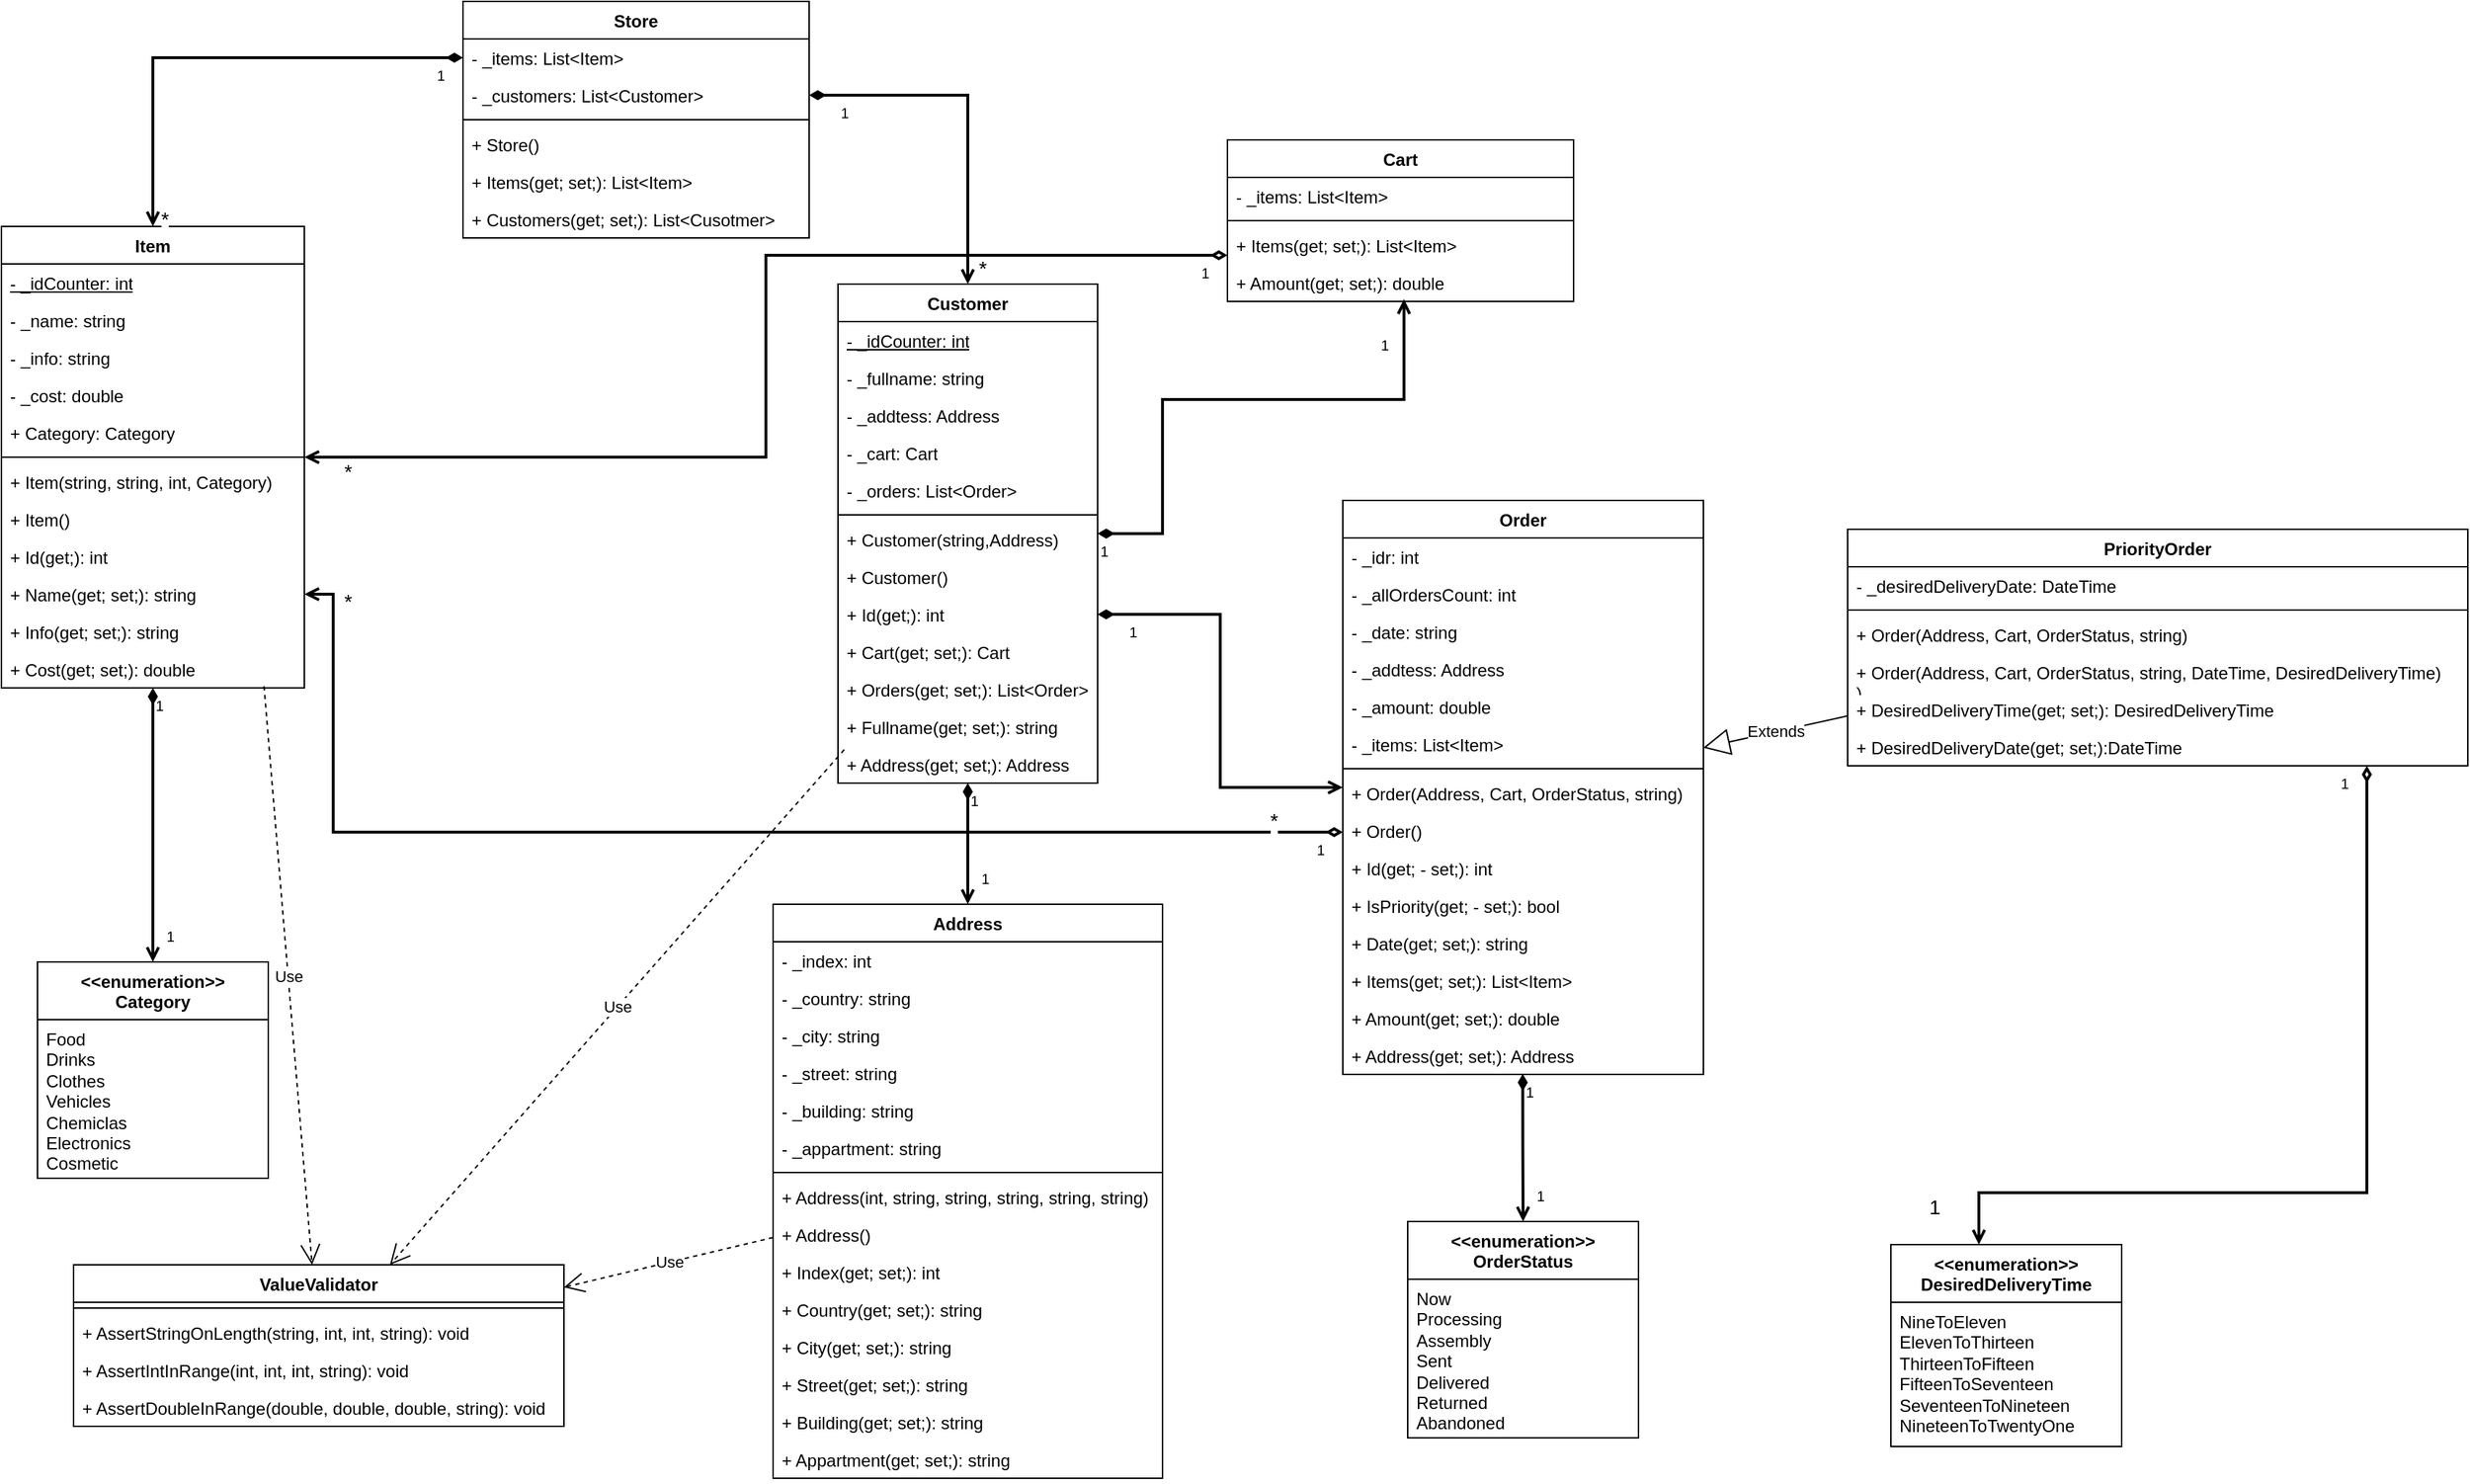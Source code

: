 <mxfile version="22.1.3" type="github">
  <diagram id="C5RBs43oDa-KdzZeNtuy" name="Page-1">
    <mxGraphModel dx="1954" dy="1113" grid="1" gridSize="10" guides="1" tooltips="1" connect="1" arrows="1" fold="1" page="1" pageScale="1" pageWidth="827" pageHeight="1169" math="0" shadow="0">
      <root>
        <mxCell id="WIyWlLk6GJQsqaUBKTNV-0" />
        <mxCell id="WIyWlLk6GJQsqaUBKTNV-1" parent="WIyWlLk6GJQsqaUBKTNV-0" />
        <mxCell id="lq36NYKIBFTVrX8ykOkN-0" value="Item" style="swimlane;fontStyle=1;align=center;verticalAlign=top;childLayout=stackLayout;horizontal=1;startSize=26;horizontalStack=0;resizeParent=1;resizeParentMax=0;resizeLast=0;collapsible=1;marginBottom=0;whiteSpace=wrap;html=1;" parent="WIyWlLk6GJQsqaUBKTNV-1" vertex="1">
          <mxGeometry x="-50" y="190" width="210" height="320" as="geometry" />
        </mxCell>
        <mxCell id="lq36NYKIBFTVrX8ykOkN-1" value="&lt;u&gt;- _idCounter: int&lt;/u&gt;" style="text;strokeColor=none;fillColor=none;align=left;verticalAlign=top;spacingLeft=4;spacingRight=4;overflow=hidden;rotatable=0;points=[[0,0.5],[1,0.5]];portConstraint=eastwest;whiteSpace=wrap;html=1;" parent="lq36NYKIBFTVrX8ykOkN-0" vertex="1">
          <mxGeometry y="26" width="210" height="26" as="geometry" />
        </mxCell>
        <mxCell id="lq36NYKIBFTVrX8ykOkN-28" value="- _name: string" style="text;strokeColor=none;fillColor=none;align=left;verticalAlign=top;spacingLeft=4;spacingRight=4;overflow=hidden;rotatable=0;points=[[0,0.5],[1,0.5]];portConstraint=eastwest;whiteSpace=wrap;html=1;" parent="lq36NYKIBFTVrX8ykOkN-0" vertex="1">
          <mxGeometry y="52" width="210" height="26" as="geometry" />
        </mxCell>
        <mxCell id="lq36NYKIBFTVrX8ykOkN-27" value="- _info: string" style="text;strokeColor=none;fillColor=none;align=left;verticalAlign=top;spacingLeft=4;spacingRight=4;overflow=hidden;rotatable=0;points=[[0,0.5],[1,0.5]];portConstraint=eastwest;whiteSpace=wrap;html=1;" parent="lq36NYKIBFTVrX8ykOkN-0" vertex="1">
          <mxGeometry y="78" width="210" height="26" as="geometry" />
        </mxCell>
        <mxCell id="lq36NYKIBFTVrX8ykOkN-29" value="- _cost: double" style="text;strokeColor=none;fillColor=none;align=left;verticalAlign=top;spacingLeft=4;spacingRight=4;overflow=hidden;rotatable=0;points=[[0,0.5],[1,0.5]];portConstraint=eastwest;whiteSpace=wrap;html=1;" parent="lq36NYKIBFTVrX8ykOkN-0" vertex="1">
          <mxGeometry y="104" width="210" height="26" as="geometry" />
        </mxCell>
        <mxCell id="lq36NYKIBFTVrX8ykOkN-30" value="+ Category: Category" style="text;strokeColor=none;fillColor=none;align=left;verticalAlign=top;spacingLeft=4;spacingRight=4;overflow=hidden;rotatable=0;points=[[0,0.5],[1,0.5]];portConstraint=eastwest;whiteSpace=wrap;html=1;" parent="lq36NYKIBFTVrX8ykOkN-0" vertex="1">
          <mxGeometry y="130" width="210" height="26" as="geometry" />
        </mxCell>
        <mxCell id="lq36NYKIBFTVrX8ykOkN-2" value="" style="line;strokeWidth=1;fillColor=none;align=left;verticalAlign=middle;spacingTop=-1;spacingLeft=3;spacingRight=3;rotatable=0;labelPosition=right;points=[];portConstraint=eastwest;strokeColor=inherit;" parent="lq36NYKIBFTVrX8ykOkN-0" vertex="1">
          <mxGeometry y="156" width="210" height="8" as="geometry" />
        </mxCell>
        <mxCell id="lq36NYKIBFTVrX8ykOkN-34" value="+ Item(string, string, int, Category)" style="text;strokeColor=none;fillColor=none;align=left;verticalAlign=top;spacingLeft=4;spacingRight=4;overflow=hidden;rotatable=0;points=[[0,0.5],[1,0.5]];portConstraint=eastwest;whiteSpace=wrap;html=1;" parent="lq36NYKIBFTVrX8ykOkN-0" vertex="1">
          <mxGeometry y="164" width="210" height="26" as="geometry" />
        </mxCell>
        <mxCell id="lq36NYKIBFTVrX8ykOkN-36" value="+ Item()" style="text;strokeColor=none;fillColor=none;align=left;verticalAlign=top;spacingLeft=4;spacingRight=4;overflow=hidden;rotatable=0;points=[[0,0.5],[1,0.5]];portConstraint=eastwest;whiteSpace=wrap;html=1;" parent="lq36NYKIBFTVrX8ykOkN-0" vertex="1">
          <mxGeometry y="190" width="210" height="26" as="geometry" />
        </mxCell>
        <mxCell id="lq36NYKIBFTVrX8ykOkN-3" value="+ Id(get;): int" style="text;strokeColor=none;fillColor=none;align=left;verticalAlign=top;spacingLeft=4;spacingRight=4;overflow=hidden;rotatable=0;points=[[0,0.5],[1,0.5]];portConstraint=eastwest;whiteSpace=wrap;html=1;" parent="lq36NYKIBFTVrX8ykOkN-0" vertex="1">
          <mxGeometry y="216" width="210" height="26" as="geometry" />
        </mxCell>
        <mxCell id="lq36NYKIBFTVrX8ykOkN-31" value="+ Name(get; set;): string" style="text;strokeColor=none;fillColor=none;align=left;verticalAlign=top;spacingLeft=4;spacingRight=4;overflow=hidden;rotatable=0;points=[[0,0.5],[1,0.5]];portConstraint=eastwest;whiteSpace=wrap;html=1;" parent="lq36NYKIBFTVrX8ykOkN-0" vertex="1">
          <mxGeometry y="242" width="210" height="26" as="geometry" />
        </mxCell>
        <mxCell id="lq36NYKIBFTVrX8ykOkN-32" value="+ Info(get; set;): string" style="text;strokeColor=none;fillColor=none;align=left;verticalAlign=top;spacingLeft=4;spacingRight=4;overflow=hidden;rotatable=0;points=[[0,0.5],[1,0.5]];portConstraint=eastwest;whiteSpace=wrap;html=1;" parent="lq36NYKIBFTVrX8ykOkN-0" vertex="1">
          <mxGeometry y="268" width="210" height="26" as="geometry" />
        </mxCell>
        <mxCell id="lq36NYKIBFTVrX8ykOkN-33" value="+ Cost(get; set;): double" style="text;strokeColor=none;fillColor=none;align=left;verticalAlign=top;spacingLeft=4;spacingRight=4;overflow=hidden;rotatable=0;points=[[0,0.5],[1,0.5]];portConstraint=eastwest;whiteSpace=wrap;html=1;" parent="lq36NYKIBFTVrX8ykOkN-0" vertex="1">
          <mxGeometry y="294" width="210" height="26" as="geometry" />
        </mxCell>
        <mxCell id="lq36NYKIBFTVrX8ykOkN-4" value="Store" style="swimlane;fontStyle=1;align=center;verticalAlign=top;childLayout=stackLayout;horizontal=1;startSize=26;horizontalStack=0;resizeParent=1;resizeParentMax=0;resizeLast=0;collapsible=1;marginBottom=0;whiteSpace=wrap;html=1;" parent="WIyWlLk6GJQsqaUBKTNV-1" vertex="1">
          <mxGeometry x="270" y="34" width="240" height="164" as="geometry" />
        </mxCell>
        <mxCell id="lq36NYKIBFTVrX8ykOkN-5" value="- _items: List&amp;lt;Item&amp;gt;" style="text;strokeColor=none;fillColor=none;align=left;verticalAlign=top;spacingLeft=4;spacingRight=4;overflow=hidden;rotatable=0;points=[[0,0.5],[1,0.5]];portConstraint=eastwest;whiteSpace=wrap;html=1;" parent="lq36NYKIBFTVrX8ykOkN-4" vertex="1">
          <mxGeometry y="26" width="240" height="26" as="geometry" />
        </mxCell>
        <mxCell id="lq36NYKIBFTVrX8ykOkN-24" value="- _customers: List&amp;lt;Customer&amp;gt;" style="text;strokeColor=none;fillColor=none;align=left;verticalAlign=top;spacingLeft=4;spacingRight=4;overflow=hidden;rotatable=0;points=[[0,0.5],[1,0.5]];portConstraint=eastwest;whiteSpace=wrap;html=1;" parent="lq36NYKIBFTVrX8ykOkN-4" vertex="1">
          <mxGeometry y="52" width="240" height="26" as="geometry" />
        </mxCell>
        <mxCell id="lq36NYKIBFTVrX8ykOkN-6" value="" style="line;strokeWidth=1;fillColor=none;align=left;verticalAlign=middle;spacingTop=-1;spacingLeft=3;spacingRight=3;rotatable=0;labelPosition=right;points=[];portConstraint=eastwest;strokeColor=inherit;" parent="lq36NYKIBFTVrX8ykOkN-4" vertex="1">
          <mxGeometry y="78" width="240" height="8" as="geometry" />
        </mxCell>
        <mxCell id="lq36NYKIBFTVrX8ykOkN-7" value="+ Store()" style="text;strokeColor=none;fillColor=none;align=left;verticalAlign=top;spacingLeft=4;spacingRight=4;overflow=hidden;rotatable=0;points=[[0,0.5],[1,0.5]];portConstraint=eastwest;whiteSpace=wrap;html=1;" parent="lq36NYKIBFTVrX8ykOkN-4" vertex="1">
          <mxGeometry y="86" width="240" height="26" as="geometry" />
        </mxCell>
        <mxCell id="lq36NYKIBFTVrX8ykOkN-26" value="+ Items(get; set;): List&amp;lt;Item&amp;gt;" style="text;strokeColor=none;fillColor=none;align=left;verticalAlign=top;spacingLeft=4;spacingRight=4;overflow=hidden;rotatable=0;points=[[0,0.5],[1,0.5]];portConstraint=eastwest;whiteSpace=wrap;html=1;" parent="lq36NYKIBFTVrX8ykOkN-4" vertex="1">
          <mxGeometry y="112" width="240" height="26" as="geometry" />
        </mxCell>
        <mxCell id="lq36NYKIBFTVrX8ykOkN-25" value="+ Customers(get; set;): List&amp;lt;Cusotmer&amp;gt;" style="text;strokeColor=none;fillColor=none;align=left;verticalAlign=top;spacingLeft=4;spacingRight=4;overflow=hidden;rotatable=0;points=[[0,0.5],[1,0.5]];portConstraint=eastwest;whiteSpace=wrap;html=1;" parent="lq36NYKIBFTVrX8ykOkN-4" vertex="1">
          <mxGeometry y="138" width="240" height="26" as="geometry" />
        </mxCell>
        <mxCell id="lq36NYKIBFTVrX8ykOkN-8" value="Customer" style="swimlane;fontStyle=1;align=center;verticalAlign=top;childLayout=stackLayout;horizontal=1;startSize=26;horizontalStack=0;resizeParent=1;resizeParentMax=0;resizeLast=0;collapsible=1;marginBottom=0;whiteSpace=wrap;html=1;" parent="WIyWlLk6GJQsqaUBKTNV-1" vertex="1">
          <mxGeometry x="530" y="230" width="180" height="346" as="geometry" />
        </mxCell>
        <mxCell id="lq36NYKIBFTVrX8ykOkN-37" value="&lt;u&gt;- _idCounter: int&lt;/u&gt;" style="text;strokeColor=none;fillColor=none;align=left;verticalAlign=top;spacingLeft=4;spacingRight=4;overflow=hidden;rotatable=0;points=[[0,0.5],[1,0.5]];portConstraint=eastwest;whiteSpace=wrap;html=1;" parent="lq36NYKIBFTVrX8ykOkN-8" vertex="1">
          <mxGeometry y="26" width="180" height="26" as="geometry" />
        </mxCell>
        <mxCell id="lq36NYKIBFTVrX8ykOkN-38" value="- _fullname: string" style="text;strokeColor=none;fillColor=none;align=left;verticalAlign=top;spacingLeft=4;spacingRight=4;overflow=hidden;rotatable=0;points=[[0,0.5],[1,0.5]];portConstraint=eastwest;whiteSpace=wrap;html=1;" parent="lq36NYKIBFTVrX8ykOkN-8" vertex="1">
          <mxGeometry y="52" width="180" height="26" as="geometry" />
        </mxCell>
        <mxCell id="lq36NYKIBFTVrX8ykOkN-9" value="- _addtess: Address" style="text;strokeColor=none;fillColor=none;align=left;verticalAlign=top;spacingLeft=4;spacingRight=4;overflow=hidden;rotatable=0;points=[[0,0.5],[1,0.5]];portConstraint=eastwest;whiteSpace=wrap;html=1;" parent="lq36NYKIBFTVrX8ykOkN-8" vertex="1">
          <mxGeometry y="78" width="180" height="26" as="geometry" />
        </mxCell>
        <mxCell id="H9WaalQBfB--Xo07i97--9" value="- _cart: Cart" style="text;strokeColor=none;fillColor=none;align=left;verticalAlign=top;spacingLeft=4;spacingRight=4;overflow=hidden;rotatable=0;points=[[0,0.5],[1,0.5]];portConstraint=eastwest;whiteSpace=wrap;html=1;" parent="lq36NYKIBFTVrX8ykOkN-8" vertex="1">
          <mxGeometry y="104" width="180" height="26" as="geometry" />
        </mxCell>
        <mxCell id="H9WaalQBfB--Xo07i97--10" value="- _orders: List&amp;lt;Order&amp;gt;" style="text;strokeColor=none;fillColor=none;align=left;verticalAlign=top;spacingLeft=4;spacingRight=4;overflow=hidden;rotatable=0;points=[[0,0.5],[1,0.5]];portConstraint=eastwest;whiteSpace=wrap;html=1;" parent="lq36NYKIBFTVrX8ykOkN-8" vertex="1">
          <mxGeometry y="130" width="180" height="26" as="geometry" />
        </mxCell>
        <mxCell id="lq36NYKIBFTVrX8ykOkN-10" value="" style="line;strokeWidth=1;fillColor=none;align=left;verticalAlign=middle;spacingTop=-1;spacingLeft=3;spacingRight=3;rotatable=0;labelPosition=right;points=[];portConstraint=eastwest;strokeColor=inherit;" parent="lq36NYKIBFTVrX8ykOkN-8" vertex="1">
          <mxGeometry y="156" width="180" height="8" as="geometry" />
        </mxCell>
        <mxCell id="lq36NYKIBFTVrX8ykOkN-42" value="+ Customer(string,Address)" style="text;strokeColor=none;fillColor=none;align=left;verticalAlign=top;spacingLeft=4;spacingRight=4;overflow=hidden;rotatable=0;points=[[0,0.5],[1,0.5]];portConstraint=eastwest;whiteSpace=wrap;html=1;" parent="lq36NYKIBFTVrX8ykOkN-8" vertex="1">
          <mxGeometry y="164" width="180" height="26" as="geometry" />
        </mxCell>
        <mxCell id="lq36NYKIBFTVrX8ykOkN-41" value="+ Customer()" style="text;strokeColor=none;fillColor=none;align=left;verticalAlign=top;spacingLeft=4;spacingRight=4;overflow=hidden;rotatable=0;points=[[0,0.5],[1,0.5]];portConstraint=eastwest;whiteSpace=wrap;html=1;" parent="lq36NYKIBFTVrX8ykOkN-8" vertex="1">
          <mxGeometry y="190" width="180" height="26" as="geometry" />
        </mxCell>
        <mxCell id="lq36NYKIBFTVrX8ykOkN-39" value="+ Id(get;): int" style="text;strokeColor=none;fillColor=none;align=left;verticalAlign=top;spacingLeft=4;spacingRight=4;overflow=hidden;rotatable=0;points=[[0,0.5],[1,0.5]];portConstraint=eastwest;whiteSpace=wrap;html=1;" parent="lq36NYKIBFTVrX8ykOkN-8" vertex="1">
          <mxGeometry y="216" width="180" height="26" as="geometry" />
        </mxCell>
        <mxCell id="lq36NYKIBFTVrX8ykOkN-40" value="+ Cart(get; set;): Cart" style="text;strokeColor=none;fillColor=none;align=left;verticalAlign=top;spacingLeft=4;spacingRight=4;overflow=hidden;rotatable=0;points=[[0,0.5],[1,0.5]];portConstraint=eastwest;whiteSpace=wrap;html=1;" parent="lq36NYKIBFTVrX8ykOkN-8" vertex="1">
          <mxGeometry y="242" width="180" height="26" as="geometry" />
        </mxCell>
        <mxCell id="H9WaalQBfB--Xo07i97--12" value="+ Orders(get; set;): List&amp;lt;Order&amp;gt;" style="text;strokeColor=none;fillColor=none;align=left;verticalAlign=top;spacingLeft=4;spacingRight=4;overflow=hidden;rotatable=0;points=[[0,0.5],[1,0.5]];portConstraint=eastwest;whiteSpace=wrap;html=1;" parent="lq36NYKIBFTVrX8ykOkN-8" vertex="1">
          <mxGeometry y="268" width="180" height="26" as="geometry" />
        </mxCell>
        <mxCell id="H9WaalQBfB--Xo07i97--11" value="+ Fullname(get; set;): string" style="text;strokeColor=none;fillColor=none;align=left;verticalAlign=top;spacingLeft=4;spacingRight=4;overflow=hidden;rotatable=0;points=[[0,0.5],[1,0.5]];portConstraint=eastwest;whiteSpace=wrap;html=1;" parent="lq36NYKIBFTVrX8ykOkN-8" vertex="1">
          <mxGeometry y="294" width="180" height="26" as="geometry" />
        </mxCell>
        <mxCell id="lq36NYKIBFTVrX8ykOkN-11" value="+ Address(get; set;): Address" style="text;strokeColor=none;fillColor=none;align=left;verticalAlign=top;spacingLeft=4;spacingRight=4;overflow=hidden;rotatable=0;points=[[0,0.5],[1,0.5]];portConstraint=eastwest;whiteSpace=wrap;html=1;" parent="lq36NYKIBFTVrX8ykOkN-8" vertex="1">
          <mxGeometry y="320" width="180" height="26" as="geometry" />
        </mxCell>
        <mxCell id="lq36NYKIBFTVrX8ykOkN-12" value="&amp;lt;&amp;lt;enumeration&amp;gt;&amp;gt; &lt;br&gt;Category" style="swimlane;fontStyle=1;align=center;verticalAlign=top;childLayout=stackLayout;horizontal=1;startSize=40;horizontalStack=0;resizeParent=1;resizeParentMax=0;resizeLast=0;collapsible=1;marginBottom=0;whiteSpace=wrap;html=1;" parent="WIyWlLk6GJQsqaUBKTNV-1" vertex="1">
          <mxGeometry x="-25" y="700" width="160" height="150" as="geometry" />
        </mxCell>
        <mxCell id="lq36NYKIBFTVrX8ykOkN-15" value="&lt;div&gt;Food&lt;/div&gt;&lt;div&gt;&lt;span style=&quot;background-color: initial;&quot;&gt;Drinks&lt;/span&gt;&lt;/div&gt;&lt;div&gt;&lt;span style=&quot;background-color: initial;&quot;&gt;Clothes&lt;/span&gt;&lt;/div&gt;&lt;div&gt;Vehicles&lt;/div&gt;&lt;div&gt;Chemiclas&lt;/div&gt;&lt;div&gt;&lt;span style=&quot;background-color: initial;&quot;&gt;Electronics&lt;/span&gt;&lt;/div&gt;&lt;div&gt;&lt;span style=&quot;background-color: initial;&quot;&gt;Cosmetic&lt;/span&gt;&lt;/div&gt;" style="text;strokeColor=none;fillColor=none;align=left;verticalAlign=top;spacingLeft=4;spacingRight=4;overflow=hidden;rotatable=0;points=[[0,0.5],[1,0.5]];portConstraint=eastwest;whiteSpace=wrap;html=1;" parent="lq36NYKIBFTVrX8ykOkN-12" vertex="1">
          <mxGeometry y="40" width="160" height="110" as="geometry" />
        </mxCell>
        <mxCell id="lq36NYKIBFTVrX8ykOkN-16" value="Address" style="swimlane;fontStyle=1;align=center;verticalAlign=top;childLayout=stackLayout;horizontal=1;startSize=26;horizontalStack=0;resizeParent=1;resizeParentMax=0;resizeLast=0;collapsible=1;marginBottom=0;whiteSpace=wrap;html=1;" parent="WIyWlLk6GJQsqaUBKTNV-1" vertex="1">
          <mxGeometry x="485" y="660" width="270" height="398" as="geometry" />
        </mxCell>
        <mxCell id="lq36NYKIBFTVrX8ykOkN-17" value="- _index: int" style="text;strokeColor=none;fillColor=none;align=left;verticalAlign=top;spacingLeft=4;spacingRight=4;overflow=hidden;rotatable=0;points=[[0,0.5],[1,0.5]];portConstraint=eastwest;whiteSpace=wrap;html=1;" parent="lq36NYKIBFTVrX8ykOkN-16" vertex="1">
          <mxGeometry y="26" width="270" height="26" as="geometry" />
        </mxCell>
        <mxCell id="lq36NYKIBFTVrX8ykOkN-43" value="- _country: string" style="text;strokeColor=none;fillColor=none;align=left;verticalAlign=top;spacingLeft=4;spacingRight=4;overflow=hidden;rotatable=0;points=[[0,0.5],[1,0.5]];portConstraint=eastwest;whiteSpace=wrap;html=1;" parent="lq36NYKIBFTVrX8ykOkN-16" vertex="1">
          <mxGeometry y="52" width="270" height="26" as="geometry" />
        </mxCell>
        <mxCell id="lq36NYKIBFTVrX8ykOkN-44" value="- _city: string" style="text;strokeColor=none;fillColor=none;align=left;verticalAlign=top;spacingLeft=4;spacingRight=4;overflow=hidden;rotatable=0;points=[[0,0.5],[1,0.5]];portConstraint=eastwest;whiteSpace=wrap;html=1;" parent="lq36NYKIBFTVrX8ykOkN-16" vertex="1">
          <mxGeometry y="78" width="270" height="26" as="geometry" />
        </mxCell>
        <mxCell id="lq36NYKIBFTVrX8ykOkN-45" value="- _street: string" style="text;strokeColor=none;fillColor=none;align=left;verticalAlign=top;spacingLeft=4;spacingRight=4;overflow=hidden;rotatable=0;points=[[0,0.5],[1,0.5]];portConstraint=eastwest;whiteSpace=wrap;html=1;" parent="lq36NYKIBFTVrX8ykOkN-16" vertex="1">
          <mxGeometry y="104" width="270" height="26" as="geometry" />
        </mxCell>
        <mxCell id="lq36NYKIBFTVrX8ykOkN-46" value="- _building: string" style="text;strokeColor=none;fillColor=none;align=left;verticalAlign=top;spacingLeft=4;spacingRight=4;overflow=hidden;rotatable=0;points=[[0,0.5],[1,0.5]];portConstraint=eastwest;whiteSpace=wrap;html=1;" parent="lq36NYKIBFTVrX8ykOkN-16" vertex="1">
          <mxGeometry y="130" width="270" height="26" as="geometry" />
        </mxCell>
        <mxCell id="lq36NYKIBFTVrX8ykOkN-47" value="- _appartment: string" style="text;strokeColor=none;fillColor=none;align=left;verticalAlign=top;spacingLeft=4;spacingRight=4;overflow=hidden;rotatable=0;points=[[0,0.5],[1,0.5]];portConstraint=eastwest;whiteSpace=wrap;html=1;" parent="lq36NYKIBFTVrX8ykOkN-16" vertex="1">
          <mxGeometry y="156" width="270" height="26" as="geometry" />
        </mxCell>
        <mxCell id="lq36NYKIBFTVrX8ykOkN-18" value="" style="line;strokeWidth=1;fillColor=none;align=left;verticalAlign=middle;spacingTop=-1;spacingLeft=3;spacingRight=3;rotatable=0;labelPosition=right;points=[];portConstraint=eastwest;strokeColor=inherit;" parent="lq36NYKIBFTVrX8ykOkN-16" vertex="1">
          <mxGeometry y="182" width="270" height="8" as="geometry" />
        </mxCell>
        <mxCell id="lq36NYKIBFTVrX8ykOkN-49" value="+ Address(int, string, string, string, string, string)" style="text;strokeColor=none;fillColor=none;align=left;verticalAlign=top;spacingLeft=4;spacingRight=4;overflow=hidden;rotatable=0;points=[[0,0.5],[1,0.5]];portConstraint=eastwest;whiteSpace=wrap;html=1;" parent="lq36NYKIBFTVrX8ykOkN-16" vertex="1">
          <mxGeometry y="190" width="270" height="26" as="geometry" />
        </mxCell>
        <mxCell id="lq36NYKIBFTVrX8ykOkN-48" value="+ Address()" style="text;strokeColor=none;fillColor=none;align=left;verticalAlign=top;spacingLeft=4;spacingRight=4;overflow=hidden;rotatable=0;points=[[0,0.5],[1,0.5]];portConstraint=eastwest;whiteSpace=wrap;html=1;" parent="lq36NYKIBFTVrX8ykOkN-16" vertex="1">
          <mxGeometry y="216" width="270" height="26" as="geometry" />
        </mxCell>
        <mxCell id="lq36NYKIBFTVrX8ykOkN-19" value="+ Index(get; set;): int" style="text;strokeColor=none;fillColor=none;align=left;verticalAlign=top;spacingLeft=4;spacingRight=4;overflow=hidden;rotatable=0;points=[[0,0.5],[1,0.5]];portConstraint=eastwest;whiteSpace=wrap;html=1;" parent="lq36NYKIBFTVrX8ykOkN-16" vertex="1">
          <mxGeometry y="242" width="270" height="26" as="geometry" />
        </mxCell>
        <mxCell id="lq36NYKIBFTVrX8ykOkN-50" value="+ Country(get; set;): string" style="text;strokeColor=none;fillColor=none;align=left;verticalAlign=top;spacingLeft=4;spacingRight=4;overflow=hidden;rotatable=0;points=[[0,0.5],[1,0.5]];portConstraint=eastwest;whiteSpace=wrap;html=1;" parent="lq36NYKIBFTVrX8ykOkN-16" vertex="1">
          <mxGeometry y="268" width="270" height="26" as="geometry" />
        </mxCell>
        <mxCell id="lq36NYKIBFTVrX8ykOkN-51" value="+ City(get; set;): string" style="text;strokeColor=none;fillColor=none;align=left;verticalAlign=top;spacingLeft=4;spacingRight=4;overflow=hidden;rotatable=0;points=[[0,0.5],[1,0.5]];portConstraint=eastwest;whiteSpace=wrap;html=1;" parent="lq36NYKIBFTVrX8ykOkN-16" vertex="1">
          <mxGeometry y="294" width="270" height="26" as="geometry" />
        </mxCell>
        <mxCell id="lq36NYKIBFTVrX8ykOkN-53" value="+ Street(get; set;): string" style="text;strokeColor=none;fillColor=none;align=left;verticalAlign=top;spacingLeft=4;spacingRight=4;overflow=hidden;rotatable=0;points=[[0,0.5],[1,0.5]];portConstraint=eastwest;whiteSpace=wrap;html=1;" parent="lq36NYKIBFTVrX8ykOkN-16" vertex="1">
          <mxGeometry y="320" width="270" height="26" as="geometry" />
        </mxCell>
        <mxCell id="lq36NYKIBFTVrX8ykOkN-54" value="+ Building(get; set;): string" style="text;strokeColor=none;fillColor=none;align=left;verticalAlign=top;spacingLeft=4;spacingRight=4;overflow=hidden;rotatable=0;points=[[0,0.5],[1,0.5]];portConstraint=eastwest;whiteSpace=wrap;html=1;" parent="lq36NYKIBFTVrX8ykOkN-16" vertex="1">
          <mxGeometry y="346" width="270" height="26" as="geometry" />
        </mxCell>
        <mxCell id="lq36NYKIBFTVrX8ykOkN-52" value="+ Appartment(get; set;): string" style="text;strokeColor=none;fillColor=none;align=left;verticalAlign=top;spacingLeft=4;spacingRight=4;overflow=hidden;rotatable=0;points=[[0,0.5],[1,0.5]];portConstraint=eastwest;whiteSpace=wrap;html=1;" parent="lq36NYKIBFTVrX8ykOkN-16" vertex="1">
          <mxGeometry y="372" width="270" height="26" as="geometry" />
        </mxCell>
        <mxCell id="lq36NYKIBFTVrX8ykOkN-20" value="ValueValidator" style="swimlane;fontStyle=1;align=center;verticalAlign=top;childLayout=stackLayout;horizontal=1;startSize=26;horizontalStack=0;resizeParent=1;resizeParentMax=0;resizeLast=0;collapsible=1;marginBottom=0;whiteSpace=wrap;html=1;" parent="WIyWlLk6GJQsqaUBKTNV-1" vertex="1">
          <mxGeometry y="910" width="340" height="112" as="geometry" />
        </mxCell>
        <mxCell id="lq36NYKIBFTVrX8ykOkN-22" value="" style="line;strokeWidth=1;fillColor=none;align=left;verticalAlign=middle;spacingTop=-1;spacingLeft=3;spacingRight=3;rotatable=0;labelPosition=right;points=[];portConstraint=eastwest;strokeColor=inherit;" parent="lq36NYKIBFTVrX8ykOkN-20" vertex="1">
          <mxGeometry y="26" width="340" height="8" as="geometry" />
        </mxCell>
        <mxCell id="lq36NYKIBFTVrX8ykOkN-23" value="+ AssertStringOnLength(string, int, int, string): void" style="text;strokeColor=none;fillColor=none;align=left;verticalAlign=top;spacingLeft=4;spacingRight=4;overflow=hidden;rotatable=0;points=[[0,0.5],[1,0.5]];portConstraint=eastwest;whiteSpace=wrap;html=1;" parent="lq36NYKIBFTVrX8ykOkN-20" vertex="1">
          <mxGeometry y="34" width="340" height="26" as="geometry" />
        </mxCell>
        <mxCell id="lq36NYKIBFTVrX8ykOkN-55" value="+ AssertIntInRange(int, int, int, string): void" style="text;strokeColor=none;fillColor=none;align=left;verticalAlign=top;spacingLeft=4;spacingRight=4;overflow=hidden;rotatable=0;points=[[0,0.5],[1,0.5]];portConstraint=eastwest;whiteSpace=wrap;html=1;" parent="lq36NYKIBFTVrX8ykOkN-20" vertex="1">
          <mxGeometry y="60" width="340" height="26" as="geometry" />
        </mxCell>
        <mxCell id="lq36NYKIBFTVrX8ykOkN-56" value="+ AssertDoubleInRange(double, double, double, string): void" style="text;strokeColor=none;fillColor=none;align=left;verticalAlign=top;spacingLeft=4;spacingRight=4;overflow=hidden;rotatable=0;points=[[0,0.5],[1,0.5]];portConstraint=eastwest;whiteSpace=wrap;html=1;" parent="lq36NYKIBFTVrX8ykOkN-20" vertex="1">
          <mxGeometry y="86" width="340" height="26" as="geometry" />
        </mxCell>
        <mxCell id="lq36NYKIBFTVrX8ykOkN-68" value="" style="verticalAlign=bottom;html=1;endArrow=open;edgeStyle=orthogonalEdgeStyle;strokeWidth=2;rounded=0;startArrow=diamondThin;startFill=1;endFill=0;entryX=0.5;entryY=0;entryDx=0;entryDy=0;" parent="WIyWlLk6GJQsqaUBKTNV-1" source="lq36NYKIBFTVrX8ykOkN-0" target="lq36NYKIBFTVrX8ykOkN-12" edge="1">
          <mxGeometry relative="1" as="geometry">
            <mxPoint x="200" y="560" as="sourcePoint" />
            <mxPoint x="200" y="650" as="targetPoint" />
          </mxGeometry>
        </mxCell>
        <mxCell id="lq36NYKIBFTVrX8ykOkN-69" value="1" style="resizable=0;html=1;align=left;verticalAlign=top;labelBackgroundColor=none;fontSize=10" parent="lq36NYKIBFTVrX8ykOkN-68" connectable="0" vertex="1">
          <mxGeometry x="-1" relative="1" as="geometry" />
        </mxCell>
        <mxCell id="lq36NYKIBFTVrX8ykOkN-70" value="1" style="resizable=0;html=1;align=right;verticalAlign=top;labelBackgroundColor=none;fontSize=10" parent="lq36NYKIBFTVrX8ykOkN-68" connectable="0" vertex="1">
          <mxGeometry x="1" relative="1" as="geometry">
            <mxPoint x="15" y="-30" as="offset" />
          </mxGeometry>
        </mxCell>
        <mxCell id="lq36NYKIBFTVrX8ykOkN-71" value="" style="verticalAlign=bottom;html=1;endArrow=open;edgeStyle=orthogonalEdgeStyle;strokeWidth=2;rounded=0;startArrow=diamondThin;startFill=1;endFill=0;" parent="WIyWlLk6GJQsqaUBKTNV-1" source="lq36NYKIBFTVrX8ykOkN-8" target="lq36NYKIBFTVrX8ykOkN-16" edge="1">
          <mxGeometry relative="1" as="geometry">
            <mxPoint x="460" y="535" as="sourcePoint" />
            <mxPoint x="460" y="635" as="targetPoint" />
          </mxGeometry>
        </mxCell>
        <mxCell id="lq36NYKIBFTVrX8ykOkN-72" value="1" style="resizable=0;html=1;align=left;verticalAlign=top;labelBackgroundColor=none;fontSize=10" parent="lq36NYKIBFTVrX8ykOkN-71" connectable="0" vertex="1">
          <mxGeometry x="-1" relative="1" as="geometry" />
        </mxCell>
        <mxCell id="lq36NYKIBFTVrX8ykOkN-73" value="1" style="resizable=0;html=1;align=right;verticalAlign=top;labelBackgroundColor=none;fontSize=10" parent="lq36NYKIBFTVrX8ykOkN-71" connectable="0" vertex="1">
          <mxGeometry x="1" relative="1" as="geometry">
            <mxPoint x="15" y="-30" as="offset" />
          </mxGeometry>
        </mxCell>
        <mxCell id="lq36NYKIBFTVrX8ykOkN-74" value="" style="verticalAlign=bottom;html=1;endArrow=open;edgeStyle=orthogonalEdgeStyle;strokeWidth=2;rounded=0;startArrow=diamondThin;startFill=1;endFill=0;entryX=0.5;entryY=0;entryDx=0;entryDy=0;" parent="WIyWlLk6GJQsqaUBKTNV-1" source="lq36NYKIBFTVrX8ykOkN-5" target="lq36NYKIBFTVrX8ykOkN-0" edge="1">
          <mxGeometry relative="1" as="geometry">
            <mxPoint x="135" y="90" as="sourcePoint" />
            <mxPoint x="135" y="190" as="targetPoint" />
          </mxGeometry>
        </mxCell>
        <mxCell id="lq36NYKIBFTVrX8ykOkN-75" value="1" style="resizable=0;html=1;align=left;verticalAlign=top;labelBackgroundColor=none;fontSize=10" parent="lq36NYKIBFTVrX8ykOkN-74" connectable="0" vertex="1">
          <mxGeometry x="-1" relative="1" as="geometry">
            <mxPoint x="-20" as="offset" />
          </mxGeometry>
        </mxCell>
        <mxCell id="lq36NYKIBFTVrX8ykOkN-77" value="*" style="edgeLabel;html=1;align=center;verticalAlign=middle;resizable=0;points=[];fontSize=14;" parent="lq36NYKIBFTVrX8ykOkN-74" vertex="1" connectable="0">
          <mxGeometry x="0.652" y="8" relative="1" as="geometry">
            <mxPoint y="53" as="offset" />
          </mxGeometry>
        </mxCell>
        <mxCell id="lq36NYKIBFTVrX8ykOkN-78" value="" style="verticalAlign=bottom;html=1;endArrow=open;edgeStyle=orthogonalEdgeStyle;strokeWidth=2;rounded=0;startArrow=diamondThin;startFill=1;endFill=0;exitX=1;exitY=0.5;exitDx=0;exitDy=0;" parent="WIyWlLk6GJQsqaUBKTNV-1" source="lq36NYKIBFTVrX8ykOkN-24" target="lq36NYKIBFTVrX8ykOkN-8" edge="1">
          <mxGeometry relative="1" as="geometry">
            <mxPoint x="435" y="250" as="sourcePoint" />
            <mxPoint x="220" y="457" as="targetPoint" />
          </mxGeometry>
        </mxCell>
        <mxCell id="lq36NYKIBFTVrX8ykOkN-79" value="1" style="resizable=0;html=1;align=left;verticalAlign=top;labelBackgroundColor=none;fontSize=10" parent="lq36NYKIBFTVrX8ykOkN-78" connectable="0" vertex="1">
          <mxGeometry x="-1" relative="1" as="geometry">
            <mxPoint x="20" as="offset" />
          </mxGeometry>
        </mxCell>
        <mxCell id="lq36NYKIBFTVrX8ykOkN-80" value="*" style="edgeLabel;html=1;align=center;verticalAlign=middle;resizable=0;points=[];fontSize=14;" parent="lq36NYKIBFTVrX8ykOkN-78" vertex="1" connectable="0">
          <mxGeometry x="0.652" y="8" relative="1" as="geometry">
            <mxPoint x="2" y="31" as="offset" />
          </mxGeometry>
        </mxCell>
        <mxCell id="lq36NYKIBFTVrX8ykOkN-81" value="Use" style="endArrow=open;endSize=12;dashed=1;html=1;rounded=0;" parent="WIyWlLk6GJQsqaUBKTNV-1" source="lq36NYKIBFTVrX8ykOkN-16" target="lq36NYKIBFTVrX8ykOkN-20" edge="1">
          <mxGeometry width="160" relative="1" as="geometry">
            <mxPoint x="250" y="760" as="sourcePoint" />
            <mxPoint x="370" y="820" as="targetPoint" />
          </mxGeometry>
        </mxCell>
        <mxCell id="lq36NYKIBFTVrX8ykOkN-82" value="Use" style="endArrow=open;endSize=12;dashed=1;html=1;rounded=0;exitX=0.867;exitY=0.954;exitDx=0;exitDy=0;exitPerimeter=0;" parent="WIyWlLk6GJQsqaUBKTNV-1" source="lq36NYKIBFTVrX8ykOkN-33" target="lq36NYKIBFTVrX8ykOkN-20" edge="1">
          <mxGeometry width="160" relative="1" as="geometry">
            <mxPoint x="260" y="640" as="sourcePoint" />
            <mxPoint x="326" y="770" as="targetPoint" />
          </mxGeometry>
        </mxCell>
        <mxCell id="lq36NYKIBFTVrX8ykOkN-83" value="Use" style="endArrow=open;endSize=12;dashed=1;html=1;rounded=0;exitX=0.024;exitY=0.108;exitDx=0;exitDy=0;exitPerimeter=0;" parent="WIyWlLk6GJQsqaUBKTNV-1" source="lq36NYKIBFTVrX8ykOkN-11" target="lq36NYKIBFTVrX8ykOkN-20" edge="1">
          <mxGeometry width="160" relative="1" as="geometry">
            <mxPoint x="420" y="530" as="sourcePoint" />
            <mxPoint x="386" y="790" as="targetPoint" />
          </mxGeometry>
        </mxCell>
        <mxCell id="H9WaalQBfB--Xo07i97--0" value="Cart" style="swimlane;fontStyle=1;align=center;verticalAlign=top;childLayout=stackLayout;horizontal=1;startSize=26;horizontalStack=0;resizeParent=1;resizeParentMax=0;resizeLast=0;collapsible=1;marginBottom=0;whiteSpace=wrap;html=1;" parent="WIyWlLk6GJQsqaUBKTNV-1" vertex="1">
          <mxGeometry x="800" y="130" width="240" height="112" as="geometry" />
        </mxCell>
        <mxCell id="H9WaalQBfB--Xo07i97--1" value="- _items: List&amp;lt;Item&amp;gt;" style="text;strokeColor=none;fillColor=none;align=left;verticalAlign=top;spacingLeft=4;spacingRight=4;overflow=hidden;rotatable=0;points=[[0,0.5],[1,0.5]];portConstraint=eastwest;whiteSpace=wrap;html=1;" parent="H9WaalQBfB--Xo07i97--0" vertex="1">
          <mxGeometry y="26" width="240" height="26" as="geometry" />
        </mxCell>
        <mxCell id="H9WaalQBfB--Xo07i97--3" value="" style="line;strokeWidth=1;fillColor=none;align=left;verticalAlign=middle;spacingTop=-1;spacingLeft=3;spacingRight=3;rotatable=0;labelPosition=right;points=[];portConstraint=eastwest;strokeColor=inherit;" parent="H9WaalQBfB--Xo07i97--0" vertex="1">
          <mxGeometry y="52" width="240" height="8" as="geometry" />
        </mxCell>
        <mxCell id="H9WaalQBfB--Xo07i97--5" value="+ Items(get; set;): List&amp;lt;Item&amp;gt;" style="text;strokeColor=none;fillColor=none;align=left;verticalAlign=top;spacingLeft=4;spacingRight=4;overflow=hidden;rotatable=0;points=[[0,0.5],[1,0.5]];portConstraint=eastwest;whiteSpace=wrap;html=1;" parent="H9WaalQBfB--Xo07i97--0" vertex="1">
          <mxGeometry y="60" width="240" height="26" as="geometry" />
        </mxCell>
        <mxCell id="H9WaalQBfB--Xo07i97--6" value="+ Amount(get; set;): double" style="text;strokeColor=none;fillColor=none;align=left;verticalAlign=top;spacingLeft=4;spacingRight=4;overflow=hidden;rotatable=0;points=[[0,0.5],[1,0.5]];portConstraint=eastwest;whiteSpace=wrap;html=1;" parent="H9WaalQBfB--Xo07i97--0" vertex="1">
          <mxGeometry y="86" width="240" height="26" as="geometry" />
        </mxCell>
        <mxCell id="H9WaalQBfB--Xo07i97--7" value="&amp;lt;&amp;lt;enumeration&amp;gt;&amp;gt; &lt;br&gt;OrderStatus" style="swimlane;fontStyle=1;align=center;verticalAlign=top;childLayout=stackLayout;horizontal=1;startSize=40;horizontalStack=0;resizeParent=1;resizeParentMax=0;resizeLast=0;collapsible=1;marginBottom=0;whiteSpace=wrap;html=1;" parent="WIyWlLk6GJQsqaUBKTNV-1" vertex="1">
          <mxGeometry x="925" y="880" width="160" height="150" as="geometry" />
        </mxCell>
        <mxCell id="H9WaalQBfB--Xo07i97--8" value="&lt;div&gt;Now&lt;/div&gt;&lt;div&gt;Processing&lt;br&gt;&lt;/div&gt;&lt;div&gt;&lt;div&gt;Assembly&lt;/div&gt;&lt;div&gt;Sent&lt;/div&gt;&lt;div&gt;Delivered&lt;/div&gt;&lt;div&gt;Returned&lt;/div&gt;&lt;div&gt;Abandoned&lt;/div&gt;&lt;/div&gt;" style="text;strokeColor=none;fillColor=none;align=left;verticalAlign=top;spacingLeft=4;spacingRight=4;overflow=hidden;rotatable=0;points=[[0,0.5],[1,0.5]];portConstraint=eastwest;whiteSpace=wrap;html=1;" parent="H9WaalQBfB--Xo07i97--7" vertex="1">
          <mxGeometry y="40" width="160" height="110" as="geometry" />
        </mxCell>
        <mxCell id="H9WaalQBfB--Xo07i97--13" value="" style="verticalAlign=bottom;html=1;endArrow=open;edgeStyle=orthogonalEdgeStyle;strokeWidth=2;rounded=0;startArrow=diamondThin;startFill=1;endFill=0;entryX=0.51;entryY=0.938;entryDx=0;entryDy=0;entryPerimeter=0;" parent="WIyWlLk6GJQsqaUBKTNV-1" source="lq36NYKIBFTVrX8ykOkN-8" target="H9WaalQBfB--Xo07i97--6" edge="1">
          <mxGeometry relative="1" as="geometry">
            <mxPoint x="690" y="440" as="sourcePoint" />
            <mxPoint x="780" y="566" as="targetPoint" />
            <Array as="points">
              <mxPoint x="755" y="403" />
              <mxPoint x="755" y="310" />
              <mxPoint x="922" y="310" />
            </Array>
          </mxGeometry>
        </mxCell>
        <mxCell id="H9WaalQBfB--Xo07i97--14" value="1" style="resizable=0;html=1;align=left;verticalAlign=top;labelBackgroundColor=none;fontSize=10" parent="H9WaalQBfB--Xo07i97--13" connectable="0" vertex="1">
          <mxGeometry x="-1" relative="1" as="geometry" />
        </mxCell>
        <mxCell id="H9WaalQBfB--Xo07i97--15" value="1" style="resizable=0;html=1;align=right;verticalAlign=top;labelBackgroundColor=none;fontSize=10" parent="H9WaalQBfB--Xo07i97--13" connectable="0" vertex="1">
          <mxGeometry x="1" relative="1" as="geometry">
            <mxPoint x="-10" y="20" as="offset" />
          </mxGeometry>
        </mxCell>
        <mxCell id="H9WaalQBfB--Xo07i97--16" value="Order" style="swimlane;fontStyle=1;align=center;verticalAlign=top;childLayout=stackLayout;horizontal=1;startSize=26;horizontalStack=0;resizeParent=1;resizeParentMax=0;resizeLast=0;collapsible=1;marginBottom=0;whiteSpace=wrap;html=1;" parent="WIyWlLk6GJQsqaUBKTNV-1" vertex="1">
          <mxGeometry x="880" y="380" width="250" height="398" as="geometry" />
        </mxCell>
        <mxCell id="H9WaalQBfB--Xo07i97--17" value="- _idr: int" style="text;strokeColor=none;fillColor=none;align=left;verticalAlign=top;spacingLeft=4;spacingRight=4;overflow=hidden;rotatable=0;points=[[0,0.5],[1,0.5]];portConstraint=eastwest;whiteSpace=wrap;html=1;" parent="H9WaalQBfB--Xo07i97--16" vertex="1">
          <mxGeometry y="26" width="250" height="26" as="geometry" />
        </mxCell>
        <mxCell id="H9WaalQBfB--Xo07i97--30" value="- _allOrdersCount: int" style="text;strokeColor=none;fillColor=none;align=left;verticalAlign=top;spacingLeft=4;spacingRight=4;overflow=hidden;rotatable=0;points=[[0,0.5],[1,0.5]];portConstraint=eastwest;whiteSpace=wrap;html=1;" parent="H9WaalQBfB--Xo07i97--16" vertex="1">
          <mxGeometry y="52" width="250" height="26" as="geometry" />
        </mxCell>
        <mxCell id="H9WaalQBfB--Xo07i97--18" value="- _date: string" style="text;strokeColor=none;fillColor=none;align=left;verticalAlign=top;spacingLeft=4;spacingRight=4;overflow=hidden;rotatable=0;points=[[0,0.5],[1,0.5]];portConstraint=eastwest;whiteSpace=wrap;html=1;" parent="H9WaalQBfB--Xo07i97--16" vertex="1">
          <mxGeometry y="78" width="250" height="26" as="geometry" />
        </mxCell>
        <mxCell id="H9WaalQBfB--Xo07i97--19" value="- _addtess: Address" style="text;strokeColor=none;fillColor=none;align=left;verticalAlign=top;spacingLeft=4;spacingRight=4;overflow=hidden;rotatable=0;points=[[0,0.5],[1,0.5]];portConstraint=eastwest;whiteSpace=wrap;html=1;" parent="H9WaalQBfB--Xo07i97--16" vertex="1">
          <mxGeometry y="104" width="250" height="26" as="geometry" />
        </mxCell>
        <mxCell id="H9WaalQBfB--Xo07i97--20" value="- _amount: double" style="text;strokeColor=none;fillColor=none;align=left;verticalAlign=top;spacingLeft=4;spacingRight=4;overflow=hidden;rotatable=0;points=[[0,0.5],[1,0.5]];portConstraint=eastwest;whiteSpace=wrap;html=1;" parent="H9WaalQBfB--Xo07i97--16" vertex="1">
          <mxGeometry y="130" width="250" height="26" as="geometry" />
        </mxCell>
        <mxCell id="H9WaalQBfB--Xo07i97--21" value="- _items: List&amp;lt;Item&amp;gt;" style="text;strokeColor=none;fillColor=none;align=left;verticalAlign=top;spacingLeft=4;spacingRight=4;overflow=hidden;rotatable=0;points=[[0,0.5],[1,0.5]];portConstraint=eastwest;whiteSpace=wrap;html=1;" parent="H9WaalQBfB--Xo07i97--16" vertex="1">
          <mxGeometry y="156" width="250" height="26" as="geometry" />
        </mxCell>
        <mxCell id="H9WaalQBfB--Xo07i97--22" value="" style="line;strokeWidth=1;fillColor=none;align=left;verticalAlign=middle;spacingTop=-1;spacingLeft=3;spacingRight=3;rotatable=0;labelPosition=right;points=[];portConstraint=eastwest;strokeColor=inherit;" parent="H9WaalQBfB--Xo07i97--16" vertex="1">
          <mxGeometry y="182" width="250" height="8" as="geometry" />
        </mxCell>
        <mxCell id="H9WaalQBfB--Xo07i97--23" value="+ Order(Address, Cart, OrderStatus, string)" style="text;strokeColor=none;fillColor=none;align=left;verticalAlign=top;spacingLeft=4;spacingRight=4;overflow=hidden;rotatable=0;points=[[0,0.5],[1,0.5]];portConstraint=eastwest;whiteSpace=wrap;html=1;" parent="H9WaalQBfB--Xo07i97--16" vertex="1">
          <mxGeometry y="190" width="250" height="26" as="geometry" />
        </mxCell>
        <mxCell id="H9WaalQBfB--Xo07i97--24" value="+ Order()" style="text;strokeColor=none;fillColor=none;align=left;verticalAlign=top;spacingLeft=4;spacingRight=4;overflow=hidden;rotatable=0;points=[[0,0.5],[1,0.5]];portConstraint=eastwest;whiteSpace=wrap;html=1;" parent="H9WaalQBfB--Xo07i97--16" vertex="1">
          <mxGeometry y="216" width="250" height="26" as="geometry" />
        </mxCell>
        <mxCell id="H9WaalQBfB--Xo07i97--25" value="+ Id(get; - set;): int" style="text;strokeColor=none;fillColor=none;align=left;verticalAlign=top;spacingLeft=4;spacingRight=4;overflow=hidden;rotatable=0;points=[[0,0.5],[1,0.5]];portConstraint=eastwest;whiteSpace=wrap;html=1;" parent="H9WaalQBfB--Xo07i97--16" vertex="1">
          <mxGeometry y="242" width="250" height="26" as="geometry" />
        </mxCell>
        <mxCell id="GQWjCjxAB2Cj7k43vqCJ-0" value="+ IsPriority(get; - set;): bool" style="text;strokeColor=none;fillColor=none;align=left;verticalAlign=top;spacingLeft=4;spacingRight=4;overflow=hidden;rotatable=0;points=[[0,0.5],[1,0.5]];portConstraint=eastwest;whiteSpace=wrap;html=1;" vertex="1" parent="H9WaalQBfB--Xo07i97--16">
          <mxGeometry y="268" width="250" height="26" as="geometry" />
        </mxCell>
        <mxCell id="H9WaalQBfB--Xo07i97--26" value="+ Date(get; set;): string" style="text;strokeColor=none;fillColor=none;align=left;verticalAlign=top;spacingLeft=4;spacingRight=4;overflow=hidden;rotatable=0;points=[[0,0.5],[1,0.5]];portConstraint=eastwest;whiteSpace=wrap;html=1;" parent="H9WaalQBfB--Xo07i97--16" vertex="1">
          <mxGeometry y="294" width="250" height="26" as="geometry" />
        </mxCell>
        <mxCell id="H9WaalQBfB--Xo07i97--27" value="+ Items(get; set;): List&amp;lt;Item&amp;gt;" style="text;strokeColor=none;fillColor=none;align=left;verticalAlign=top;spacingLeft=4;spacingRight=4;overflow=hidden;rotatable=0;points=[[0,0.5],[1,0.5]];portConstraint=eastwest;whiteSpace=wrap;html=1;" parent="H9WaalQBfB--Xo07i97--16" vertex="1">
          <mxGeometry y="320" width="250" height="26" as="geometry" />
        </mxCell>
        <mxCell id="H9WaalQBfB--Xo07i97--28" value="+ Amount(get; set;): double" style="text;strokeColor=none;fillColor=none;align=left;verticalAlign=top;spacingLeft=4;spacingRight=4;overflow=hidden;rotatable=0;points=[[0,0.5],[1,0.5]];portConstraint=eastwest;whiteSpace=wrap;html=1;" parent="H9WaalQBfB--Xo07i97--16" vertex="1">
          <mxGeometry y="346" width="250" height="26" as="geometry" />
        </mxCell>
        <mxCell id="H9WaalQBfB--Xo07i97--29" value="+ Address(get; set;): Address" style="text;strokeColor=none;fillColor=none;align=left;verticalAlign=top;spacingLeft=4;spacingRight=4;overflow=hidden;rotatable=0;points=[[0,0.5],[1,0.5]];portConstraint=eastwest;whiteSpace=wrap;html=1;" parent="H9WaalQBfB--Xo07i97--16" vertex="1">
          <mxGeometry y="372" width="250" height="26" as="geometry" />
        </mxCell>
        <mxCell id="H9WaalQBfB--Xo07i97--34" value="" style="verticalAlign=bottom;html=1;endArrow=open;edgeStyle=orthogonalEdgeStyle;strokeWidth=2;rounded=0;startArrow=diamondThin;startFill=0;endFill=0;" parent="WIyWlLk6GJQsqaUBKTNV-1" source="H9WaalQBfB--Xo07i97--0" target="lq36NYKIBFTVrX8ykOkN-0" edge="1">
          <mxGeometry relative="1" as="geometry">
            <mxPoint x="445" y="410" as="sourcePoint" />
            <mxPoint x="230" y="527" as="targetPoint" />
            <Array as="points">
              <mxPoint x="480" y="210" />
              <mxPoint x="480" y="350" />
            </Array>
          </mxGeometry>
        </mxCell>
        <mxCell id="H9WaalQBfB--Xo07i97--35" value="1" style="resizable=0;html=1;align=left;verticalAlign=top;labelBackgroundColor=none;fontSize=10" parent="H9WaalQBfB--Xo07i97--34" connectable="0" vertex="1">
          <mxGeometry x="-1" relative="1" as="geometry">
            <mxPoint x="-20" as="offset" />
          </mxGeometry>
        </mxCell>
        <mxCell id="H9WaalQBfB--Xo07i97--36" value="*" style="edgeLabel;html=1;align=center;verticalAlign=middle;resizable=0;points=[];fontSize=14;" parent="H9WaalQBfB--Xo07i97--34" vertex="1" connectable="0">
          <mxGeometry x="0.652" y="8" relative="1" as="geometry">
            <mxPoint x="-106" y="2" as="offset" />
          </mxGeometry>
        </mxCell>
        <mxCell id="H9WaalQBfB--Xo07i97--37" value="" style="verticalAlign=bottom;html=1;endArrow=open;edgeStyle=orthogonalEdgeStyle;strokeWidth=2;rounded=0;startArrow=diamondThin;startFill=0;endFill=0;entryX=1;entryY=0.5;entryDx=0;entryDy=0;" parent="WIyWlLk6GJQsqaUBKTNV-1" source="H9WaalQBfB--Xo07i97--16" target="lq36NYKIBFTVrX8ykOkN-31" edge="1">
          <mxGeometry relative="1" as="geometry">
            <mxPoint x="1005" y="430" as="sourcePoint" />
            <mxPoint x="180" y="540" as="targetPoint" />
            <Array as="points">
              <mxPoint x="180" y="610" />
              <mxPoint x="180" y="445" />
            </Array>
          </mxGeometry>
        </mxCell>
        <mxCell id="H9WaalQBfB--Xo07i97--38" value="1" style="resizable=0;html=1;align=left;verticalAlign=top;labelBackgroundColor=none;fontSize=10" parent="H9WaalQBfB--Xo07i97--37" connectable="0" vertex="1">
          <mxGeometry x="-1" relative="1" as="geometry">
            <mxPoint x="-20" as="offset" />
          </mxGeometry>
        </mxCell>
        <mxCell id="H9WaalQBfB--Xo07i97--39" value="*" style="edgeLabel;html=1;align=center;verticalAlign=middle;resizable=0;points=[];fontSize=14;" parent="H9WaalQBfB--Xo07i97--37" vertex="1" connectable="0">
          <mxGeometry x="0.652" y="8" relative="1" as="geometry">
            <mxPoint x="18" y="-129" as="offset" />
          </mxGeometry>
        </mxCell>
        <mxCell id="H9WaalQBfB--Xo07i97--43" value="" style="verticalAlign=bottom;html=1;endArrow=open;edgeStyle=orthogonalEdgeStyle;strokeWidth=2;rounded=0;startArrow=diamondThin;startFill=1;endFill=0;" parent="WIyWlLk6GJQsqaUBKTNV-1" source="lq36NYKIBFTVrX8ykOkN-39" target="H9WaalQBfB--Xo07i97--16" edge="1">
          <mxGeometry relative="1" as="geometry">
            <mxPoint x="717" y="435.5" as="sourcePoint" />
            <mxPoint x="827" y="566.5" as="targetPoint" />
          </mxGeometry>
        </mxCell>
        <mxCell id="H9WaalQBfB--Xo07i97--44" value="1" style="resizable=0;html=1;align=left;verticalAlign=top;labelBackgroundColor=none;fontSize=10" parent="H9WaalQBfB--Xo07i97--43" connectable="0" vertex="1">
          <mxGeometry x="-1" relative="1" as="geometry">
            <mxPoint x="20" as="offset" />
          </mxGeometry>
        </mxCell>
        <mxCell id="H9WaalQBfB--Xo07i97--45" value="*" style="edgeLabel;html=1;align=center;verticalAlign=middle;resizable=0;points=[];fontSize=14;" parent="H9WaalQBfB--Xo07i97--43" vertex="1" connectable="0">
          <mxGeometry x="0.652" y="8" relative="1" as="geometry">
            <mxPoint x="2" y="31" as="offset" />
          </mxGeometry>
        </mxCell>
        <mxCell id="H9WaalQBfB--Xo07i97--46" value="" style="verticalAlign=bottom;html=1;endArrow=open;edgeStyle=orthogonalEdgeStyle;strokeWidth=2;rounded=0;startArrow=diamondThin;startFill=1;endFill=0;exitX=0.499;exitY=0.985;exitDx=0;exitDy=0;exitPerimeter=0;" parent="WIyWlLk6GJQsqaUBKTNV-1" source="H9WaalQBfB--Xo07i97--29" target="H9WaalQBfB--Xo07i97--7" edge="1">
          <mxGeometry relative="1" as="geometry">
            <mxPoint x="1000" y="790" as="sourcePoint" />
            <mxPoint x="1000" y="980" as="targetPoint" />
          </mxGeometry>
        </mxCell>
        <mxCell id="H9WaalQBfB--Xo07i97--47" value="1" style="resizable=0;html=1;align=left;verticalAlign=top;labelBackgroundColor=none;fontSize=10" parent="H9WaalQBfB--Xo07i97--46" connectable="0" vertex="1">
          <mxGeometry x="-1" relative="1" as="geometry" />
        </mxCell>
        <mxCell id="H9WaalQBfB--Xo07i97--48" value="1" style="resizable=0;html=1;align=right;verticalAlign=top;labelBackgroundColor=none;fontSize=10" parent="H9WaalQBfB--Xo07i97--46" connectable="0" vertex="1">
          <mxGeometry x="1" relative="1" as="geometry">
            <mxPoint x="15" y="-30" as="offset" />
          </mxGeometry>
        </mxCell>
        <mxCell id="GQWjCjxAB2Cj7k43vqCJ-1" value="&amp;lt;&amp;lt;enumeration&amp;gt;&amp;gt; &lt;br&gt;DesiredDeliveryTime" style="swimlane;fontStyle=1;align=center;verticalAlign=top;childLayout=stackLayout;horizontal=1;startSize=40;horizontalStack=0;resizeParent=1;resizeParentMax=0;resizeLast=0;collapsible=1;marginBottom=0;whiteSpace=wrap;html=1;" vertex="1" parent="WIyWlLk6GJQsqaUBKTNV-1">
          <mxGeometry x="1260" y="896" width="160" height="140" as="geometry" />
        </mxCell>
        <mxCell id="GQWjCjxAB2Cj7k43vqCJ-2" value="&lt;div&gt;NineToEleven&lt;/div&gt;&lt;div&gt;ElevenToThirteen&lt;/div&gt;&lt;div&gt;ThirteenToFifteen&lt;/div&gt;&lt;div&gt;FifteenToSeventeen&lt;/div&gt;&lt;div&gt;SeventeenToNineteen&lt;/div&gt;&lt;div&gt;NineteenToTwentyOne&lt;/div&gt;" style="text;strokeColor=none;fillColor=none;align=left;verticalAlign=top;spacingLeft=4;spacingRight=4;overflow=hidden;rotatable=0;points=[[0,0.5],[1,0.5]];portConstraint=eastwest;whiteSpace=wrap;html=1;" vertex="1" parent="GQWjCjxAB2Cj7k43vqCJ-1">
          <mxGeometry y="40" width="160" height="100" as="geometry" />
        </mxCell>
        <mxCell id="GQWjCjxAB2Cj7k43vqCJ-5" value="PriorityOrder" style="swimlane;fontStyle=1;align=center;verticalAlign=top;childLayout=stackLayout;horizontal=1;startSize=26;horizontalStack=0;resizeParent=1;resizeParentMax=0;resizeLast=0;collapsible=1;marginBottom=0;whiteSpace=wrap;html=1;" vertex="1" parent="WIyWlLk6GJQsqaUBKTNV-1">
          <mxGeometry x="1230" y="400" width="430" height="164" as="geometry" />
        </mxCell>
        <mxCell id="GQWjCjxAB2Cj7k43vqCJ-10" value="- _desiredDeliveryDate: DateTime" style="text;strokeColor=none;fillColor=none;align=left;verticalAlign=top;spacingLeft=4;spacingRight=4;overflow=hidden;rotatable=0;points=[[0,0.5],[1,0.5]];portConstraint=eastwest;whiteSpace=wrap;html=1;" vertex="1" parent="GQWjCjxAB2Cj7k43vqCJ-5">
          <mxGeometry y="26" width="430" height="26" as="geometry" />
        </mxCell>
        <mxCell id="GQWjCjxAB2Cj7k43vqCJ-12" value="" style="line;strokeWidth=1;fillColor=none;align=left;verticalAlign=middle;spacingTop=-1;spacingLeft=3;spacingRight=3;rotatable=0;labelPosition=right;points=[];portConstraint=eastwest;strokeColor=inherit;" vertex="1" parent="GQWjCjxAB2Cj7k43vqCJ-5">
          <mxGeometry y="52" width="430" height="8" as="geometry" />
        </mxCell>
        <mxCell id="GQWjCjxAB2Cj7k43vqCJ-13" value="+ Order(Address, Cart, OrderStatus, string)" style="text;strokeColor=none;fillColor=none;align=left;verticalAlign=top;spacingLeft=4;spacingRight=4;overflow=hidden;rotatable=0;points=[[0,0.5],[1,0.5]];portConstraint=eastwest;whiteSpace=wrap;html=1;" vertex="1" parent="GQWjCjxAB2Cj7k43vqCJ-5">
          <mxGeometry y="60" width="430" height="26" as="geometry" />
        </mxCell>
        <mxCell id="GQWjCjxAB2Cj7k43vqCJ-14" value="+ Order(Address, Cart, OrderStatus, string, DateTime, DesiredDeliveryTime)&lt;br&gt;)" style="text;strokeColor=none;fillColor=none;align=left;verticalAlign=top;spacingLeft=4;spacingRight=4;overflow=hidden;rotatable=0;points=[[0,0.5],[1,0.5]];portConstraint=eastwest;whiteSpace=wrap;html=1;" vertex="1" parent="GQWjCjxAB2Cj7k43vqCJ-5">
          <mxGeometry y="86" width="430" height="26" as="geometry" />
        </mxCell>
        <mxCell id="GQWjCjxAB2Cj7k43vqCJ-19" value="+ DesiredDeliveryTime(get; set;): DesiredDeliveryTime" style="text;strokeColor=none;fillColor=none;align=left;verticalAlign=top;spacingLeft=4;spacingRight=4;overflow=hidden;rotatable=0;points=[[0,0.5],[1,0.5]];portConstraint=eastwest;whiteSpace=wrap;html=1;" vertex="1" parent="GQWjCjxAB2Cj7k43vqCJ-5">
          <mxGeometry y="112" width="430" height="26" as="geometry" />
        </mxCell>
        <mxCell id="GQWjCjxAB2Cj7k43vqCJ-20" value="+ DesiredDeliveryDate(get; set;):DateTime" style="text;strokeColor=none;fillColor=none;align=left;verticalAlign=top;spacingLeft=4;spacingRight=4;overflow=hidden;rotatable=0;points=[[0,0.5],[1,0.5]];portConstraint=eastwest;whiteSpace=wrap;html=1;" vertex="1" parent="GQWjCjxAB2Cj7k43vqCJ-5">
          <mxGeometry y="138" width="430" height="26" as="geometry" />
        </mxCell>
        <mxCell id="GQWjCjxAB2Cj7k43vqCJ-21" value="" style="verticalAlign=bottom;html=1;endArrow=open;edgeStyle=orthogonalEdgeStyle;strokeWidth=2;rounded=0;startArrow=diamondThin;startFill=0;endFill=0;" edge="1" parent="WIyWlLk6GJQsqaUBKTNV-1" source="GQWjCjxAB2Cj7k43vqCJ-5" target="GQWjCjxAB2Cj7k43vqCJ-1">
          <mxGeometry relative="1" as="geometry">
            <mxPoint x="1910" y="720" as="sourcePoint" />
            <mxPoint x="1270" y="860" as="targetPoint" />
            <Array as="points">
              <mxPoint x="1590" y="860" />
              <mxPoint x="1321" y="860" />
            </Array>
          </mxGeometry>
        </mxCell>
        <mxCell id="GQWjCjxAB2Cj7k43vqCJ-22" value="1" style="resizable=0;html=1;align=left;verticalAlign=top;labelBackgroundColor=none;fontSize=10" connectable="0" vertex="1" parent="GQWjCjxAB2Cj7k43vqCJ-21">
          <mxGeometry x="-1" relative="1" as="geometry">
            <mxPoint x="-20" as="offset" />
          </mxGeometry>
        </mxCell>
        <mxCell id="GQWjCjxAB2Cj7k43vqCJ-23" value="1" style="edgeLabel;html=1;align=center;verticalAlign=middle;resizable=0;points=[];fontSize=14;" vertex="1" connectable="0" parent="GQWjCjxAB2Cj7k43vqCJ-21">
          <mxGeometry x="0.652" y="8" relative="1" as="geometry">
            <mxPoint x="-100" y="2" as="offset" />
          </mxGeometry>
        </mxCell>
        <mxCell id="GQWjCjxAB2Cj7k43vqCJ-24" value="Extends" style="endArrow=block;endSize=16;endFill=0;html=1;rounded=0;" edge="1" parent="WIyWlLk6GJQsqaUBKTNV-1" source="GQWjCjxAB2Cj7k43vqCJ-5" target="H9WaalQBfB--Xo07i97--16">
          <mxGeometry width="160" relative="1" as="geometry">
            <mxPoint x="1200" y="690" as="sourcePoint" />
            <mxPoint x="1360" y="690" as="targetPoint" />
          </mxGeometry>
        </mxCell>
      </root>
    </mxGraphModel>
  </diagram>
</mxfile>
